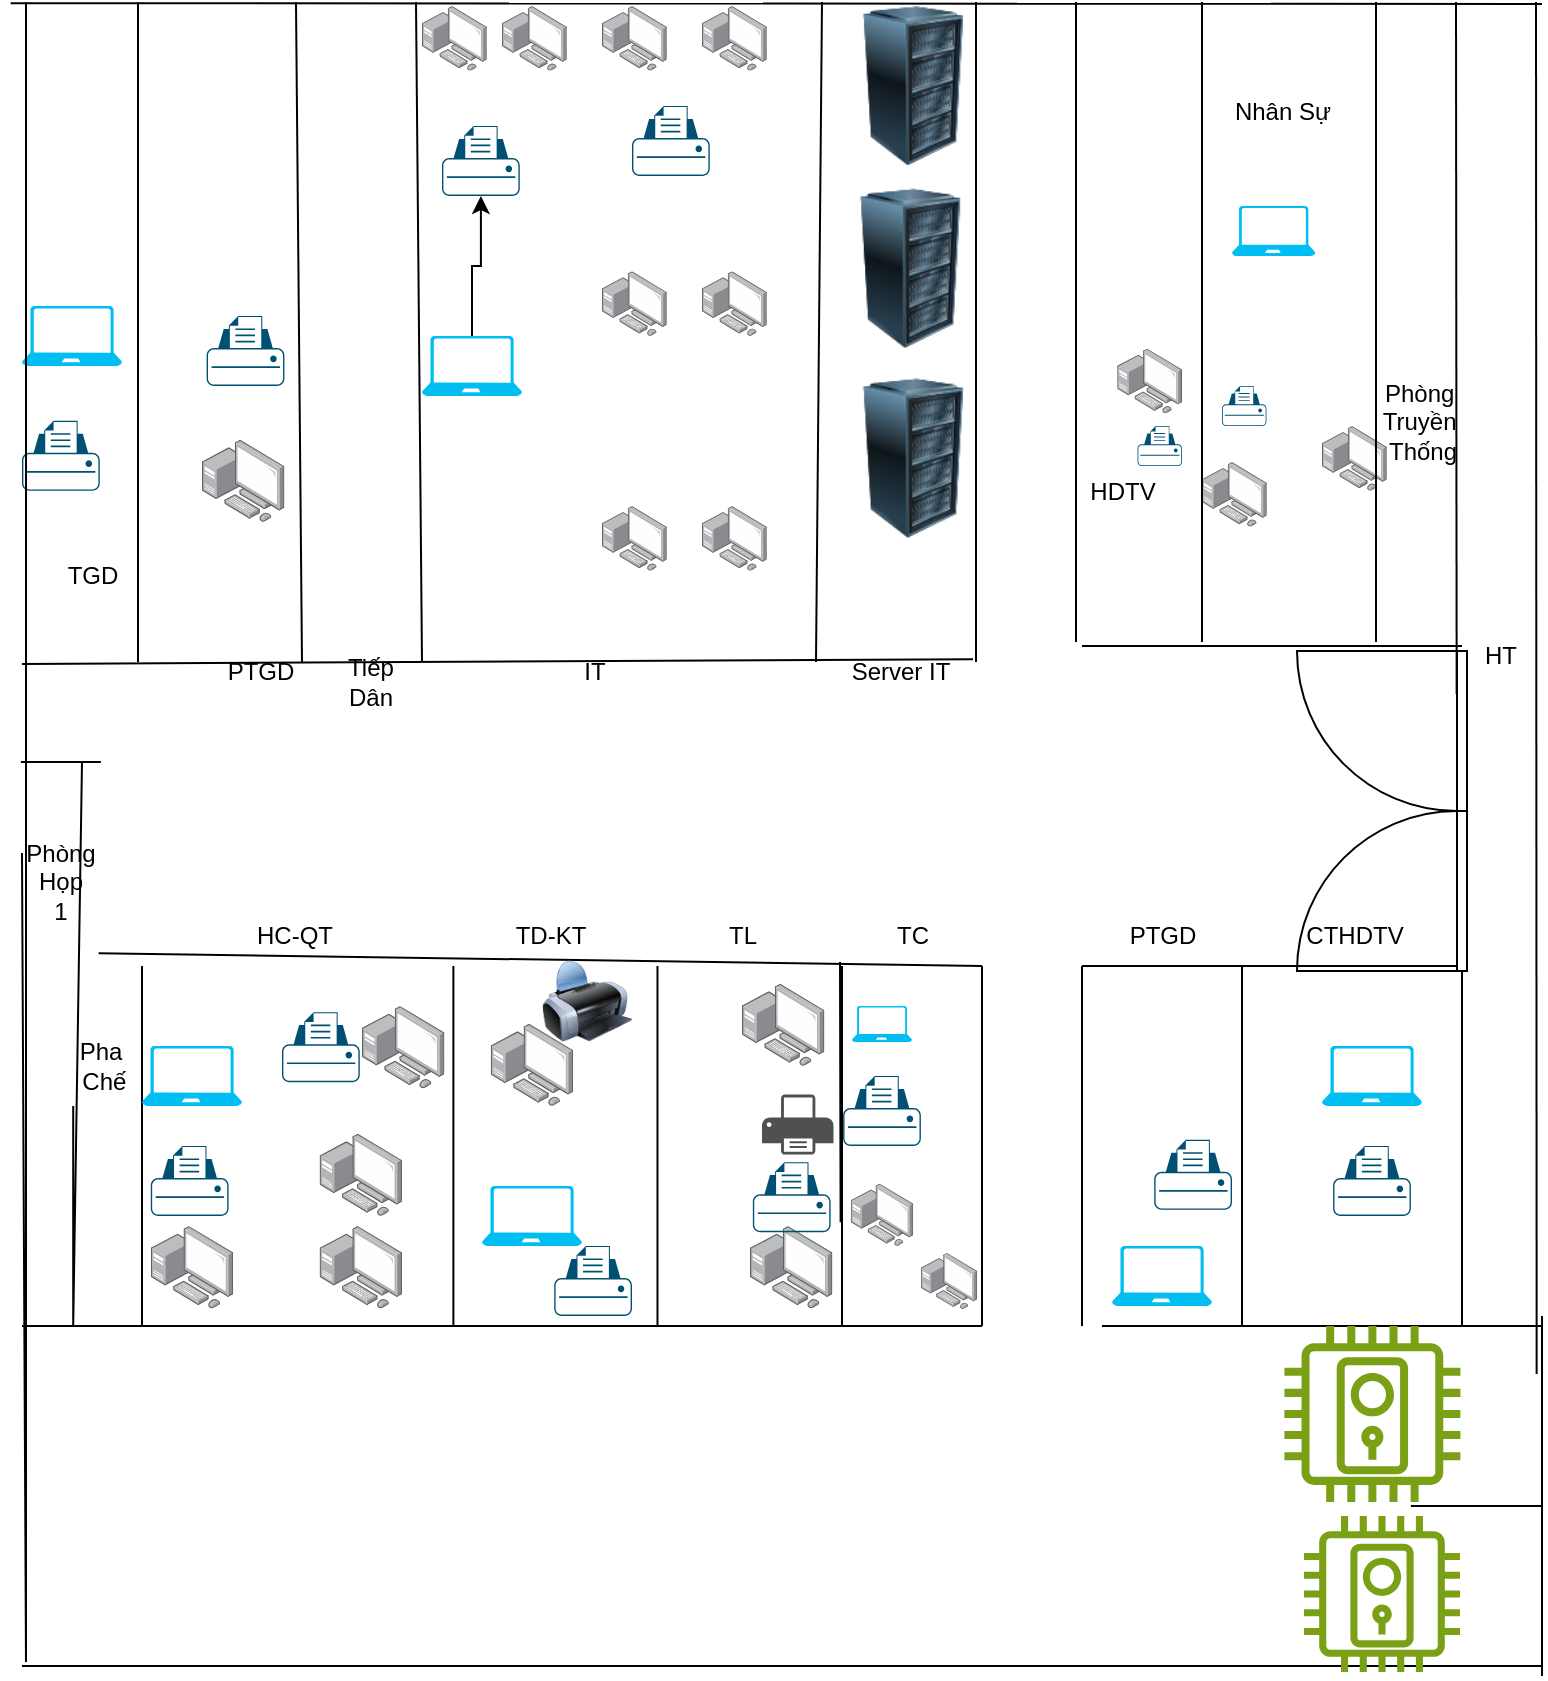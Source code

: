 <mxfile version="22.1.11" type="github">
  <diagram name="Page-1" id="xgVY4OVRC5Y2KXeyJmMS">
    <mxGraphModel dx="934" dy="1945" grid="1" gridSize="10" guides="1" tooltips="1" connect="1" arrows="1" fold="1" page="1" pageScale="1" pageWidth="850" pageHeight="1100" math="0" shadow="0">
      <root>
        <mxCell id="0" />
        <mxCell id="1" parent="0" />
        <mxCell id="HHhUiTr5qR7hJuiNgqs5-1" value="" style="endArrow=none;html=1;rounded=0;entryX=1.017;entryY=0.289;entryDx=0;entryDy=0;entryPerimeter=0;" parent="1" edge="1" target="HHhUiTr5qR7hJuiNgqs5-44">
          <mxGeometry width="50" height="50" relative="1" as="geometry">
            <mxPoint x="20" y="-759" as="sourcePoint" />
            <mxPoint x="480" y="-759.43" as="targetPoint" />
          </mxGeometry>
        </mxCell>
        <mxCell id="HHhUiTr5qR7hJuiNgqs5-2" value="" style="endArrow=none;html=1;rounded=0;" parent="1" edge="1">
          <mxGeometry width="50" height="50" relative="1" as="geometry">
            <mxPoint x="550" y="-768" as="sourcePoint" />
            <mxPoint x="740" y="-768" as="targetPoint" />
          </mxGeometry>
        </mxCell>
        <mxCell id="HHhUiTr5qR7hJuiNgqs5-5" value="" style="endArrow=none;html=1;rounded=0;exitX=0.814;exitY=1.093;exitDx=0;exitDy=0;exitPerimeter=0;" parent="1" edge="1" source="HHhUiTr5qR7hJuiNgqs5-104">
          <mxGeometry width="50" height="50" relative="1" as="geometry">
            <mxPoint x="20" y="-608" as="sourcePoint" />
            <mxPoint x="500" y="-608" as="targetPoint" />
          </mxGeometry>
        </mxCell>
        <mxCell id="HHhUiTr5qR7hJuiNgqs5-6" value="" style="endArrow=none;html=1;rounded=0;" parent="1" edge="1">
          <mxGeometry width="50" height="50" relative="1" as="geometry">
            <mxPoint x="550" y="-608" as="sourcePoint" />
            <mxPoint x="740" y="-608" as="targetPoint" />
          </mxGeometry>
        </mxCell>
        <mxCell id="HHhUiTr5qR7hJuiNgqs5-11" value="" style="endArrow=none;html=1;rounded=0;" parent="1" edge="1">
          <mxGeometry width="50" height="50" relative="1" as="geometry">
            <mxPoint x="78" y="-760" as="sourcePoint" />
            <mxPoint x="78" y="-1090" as="targetPoint" />
          </mxGeometry>
        </mxCell>
        <mxCell id="HHhUiTr5qR7hJuiNgqs5-13" value="" style="endArrow=none;html=1;rounded=0;" parent="1" edge="1">
          <mxGeometry width="50" height="50" relative="1" as="geometry">
            <mxPoint x="80" y="-538" as="sourcePoint" />
            <mxPoint x="80" y="-608" as="targetPoint" />
            <Array as="points">
              <mxPoint x="80" y="-428" />
            </Array>
          </mxGeometry>
        </mxCell>
        <mxCell id="HHhUiTr5qR7hJuiNgqs5-15" value="" style="endArrow=none;html=1;rounded=0;" parent="1" edge="1">
          <mxGeometry width="50" height="50" relative="1" as="geometry">
            <mxPoint x="235.7" y="-538" as="sourcePoint" />
            <mxPoint x="235.7" y="-608" as="targetPoint" />
            <Array as="points">
              <mxPoint x="235.7" y="-428" />
            </Array>
          </mxGeometry>
        </mxCell>
        <mxCell id="HHhUiTr5qR7hJuiNgqs5-16" value="" style="endArrow=none;html=1;rounded=0;" parent="1" edge="1">
          <mxGeometry width="50" height="50" relative="1" as="geometry">
            <mxPoint x="429.31" y="-589.9" as="sourcePoint" />
            <mxPoint x="429" y="-610" as="targetPoint" />
            <Array as="points">
              <mxPoint x="429.31" y="-479.9" />
            </Array>
          </mxGeometry>
        </mxCell>
        <mxCell id="HHhUiTr5qR7hJuiNgqs5-17" value="" style="endArrow=none;html=1;rounded=0;" parent="1" edge="1">
          <mxGeometry width="50" height="50" relative="1" as="geometry">
            <mxPoint x="500" y="-538" as="sourcePoint" />
            <mxPoint x="500" y="-608" as="targetPoint" />
            <Array as="points">
              <mxPoint x="500" y="-428" />
            </Array>
          </mxGeometry>
        </mxCell>
        <mxCell id="HHhUiTr5qR7hJuiNgqs5-18" value="" style="endArrow=none;html=1;rounded=0;" parent="1" edge="1">
          <mxGeometry width="50" height="50" relative="1" as="geometry">
            <mxPoint x="430" y="-538" as="sourcePoint" />
            <mxPoint x="430" y="-608" as="targetPoint" />
            <Array as="points">
              <mxPoint x="430" y="-428" />
            </Array>
          </mxGeometry>
        </mxCell>
        <mxCell id="HHhUiTr5qR7hJuiNgqs5-19" value="" style="endArrow=none;html=1;rounded=0;" parent="1" edge="1">
          <mxGeometry width="50" height="50" relative="1" as="geometry">
            <mxPoint x="550" y="-538" as="sourcePoint" />
            <mxPoint x="550" y="-608" as="targetPoint" />
            <Array as="points">
              <mxPoint x="550" y="-428" />
            </Array>
          </mxGeometry>
        </mxCell>
        <mxCell id="HHhUiTr5qR7hJuiNgqs5-20" value="" style="endArrow=none;html=1;rounded=0;" parent="1" edge="1">
          <mxGeometry width="50" height="50" relative="1" as="geometry">
            <mxPoint x="630" y="-538" as="sourcePoint" />
            <mxPoint x="630" y="-608" as="targetPoint" />
            <Array as="points">
              <mxPoint x="630" y="-428" />
            </Array>
          </mxGeometry>
        </mxCell>
        <mxCell id="HHhUiTr5qR7hJuiNgqs5-23" value="" style="endArrow=none;html=1;rounded=0;" parent="1" edge="1">
          <mxGeometry width="50" height="50" relative="1" as="geometry">
            <mxPoint x="20" y="-428" as="sourcePoint" />
            <mxPoint x="500" y="-428" as="targetPoint" />
          </mxGeometry>
        </mxCell>
        <mxCell id="HHhUiTr5qR7hJuiNgqs5-24" value="" style="endArrow=none;html=1;rounded=0;" parent="1" edge="1">
          <mxGeometry width="50" height="50" relative="1" as="geometry">
            <mxPoint x="560" y="-428" as="sourcePoint" />
            <mxPoint x="780" y="-428" as="targetPoint" />
          </mxGeometry>
        </mxCell>
        <mxCell id="HHhUiTr5qR7hJuiNgqs5-30" value="" style="endArrow=none;html=1;rounded=0;" parent="1" edge="1">
          <mxGeometry width="50" height="50" relative="1" as="geometry">
            <mxPoint x="740" y="-538" as="sourcePoint" />
            <mxPoint x="740" y="-608" as="targetPoint" />
            <Array as="points">
              <mxPoint x="740" y="-428" />
            </Array>
          </mxGeometry>
        </mxCell>
        <mxCell id="HHhUiTr5qR7hJuiNgqs5-31" value="" style="verticalLabelPosition=bottom;html=1;verticalAlign=top;align=center;shape=mxgraph.floorplan.doorUneven;dx=0.5;rotation=90;" parent="1" vertex="1">
          <mxGeometry x="620" y="-728" width="160" height="85" as="geometry" />
        </mxCell>
        <mxCell id="HHhUiTr5qR7hJuiNgqs5-32" value="HT" style="text;html=1;align=center;verticalAlign=middle;resizable=0;points=[];autosize=1;strokeColor=none;fillColor=none;" parent="1" vertex="1">
          <mxGeometry x="739" y="-778" width="40" height="30" as="geometry" />
        </mxCell>
        <mxCell id="HHhUiTr5qR7hJuiNgqs5-33" value="&lt;div&gt;Phòng&amp;nbsp;&lt;/div&gt;&lt;div&gt;Truyền&amp;nbsp;&lt;/div&gt;&lt;div&gt;Thống&lt;br&gt;&lt;/div&gt;&lt;div&gt;&lt;br&gt;&lt;/div&gt;" style="text;html=1;align=center;verticalAlign=middle;resizable=0;points=[];autosize=1;strokeColor=none;fillColor=none;" parent="1" vertex="1">
          <mxGeometry x="690" y="-908" width="60" height="70" as="geometry" />
        </mxCell>
        <mxCell id="HHhUiTr5qR7hJuiNgqs5-39" value="" style="verticalLabelPosition=bottom;html=1;verticalAlign=top;align=center;strokeColor=none;fillColor=#00BEF2;shape=mxgraph.azure.laptop;pointerEvents=1;" parent="1" vertex="1">
          <mxGeometry x="625" y="-988" width="41.67" height="25" as="geometry" />
        </mxCell>
        <mxCell id="HHhUiTr5qR7hJuiNgqs5-40" value="" style="points=[[0.22,0.185,0],[0.5,0,0],[0.78,0.185,0],[0.975,0.49,0],[1,0.73,0],[0.975,0.97,0],[0.5,1,0],[0.025,0.97,0],[0,0.73,0],[0.025,0.49,0]];verticalLabelPosition=bottom;sketch=0;html=1;verticalAlign=top;aspect=fixed;align=center;pointerEvents=1;shape=mxgraph.cisco19.printer;fillColor=#005073;strokeColor=none;" parent="1" vertex="1">
          <mxGeometry x="620" y="-898" width="22.22" height="20" as="geometry" />
        </mxCell>
        <mxCell id="HHhUiTr5qR7hJuiNgqs5-41" value="" style="image;points=[];aspect=fixed;html=1;align=center;shadow=0;dashed=0;image=img/lib/allied_telesis/computer_and_terminals/Personal_Computer_with_Server.svg;" parent="1" vertex="1">
          <mxGeometry x="567.6" y="-916.7" width="32.4" height="32.4" as="geometry" />
        </mxCell>
        <mxCell id="HHhUiTr5qR7hJuiNgqs5-42" value="HDTV" style="text;html=1;align=center;verticalAlign=middle;resizable=0;points=[];autosize=1;strokeColor=none;fillColor=none;" parent="1" vertex="1">
          <mxGeometry x="540" y="-860" width="60" height="30" as="geometry" />
        </mxCell>
        <mxCell id="HHhUiTr5qR7hJuiNgqs5-43" value="Nhân Sự" style="text;html=1;align=center;verticalAlign=middle;resizable=0;points=[];autosize=1;strokeColor=none;fillColor=none;" parent="1" vertex="1">
          <mxGeometry x="615" y="-1050" width="70" height="30" as="geometry" />
        </mxCell>
        <mxCell id="HHhUiTr5qR7hJuiNgqs5-44" value="Server IT" style="text;html=1;align=center;verticalAlign=middle;resizable=0;points=[];autosize=1;strokeColor=none;fillColor=none;" parent="1" vertex="1">
          <mxGeometry x="424.31" y="-770" width="70" height="30" as="geometry" />
        </mxCell>
        <mxCell id="HHhUiTr5qR7hJuiNgqs5-45" value="IT" style="text;html=1;align=center;verticalAlign=middle;resizable=0;points=[];autosize=1;strokeColor=none;fillColor=none;" parent="1" vertex="1">
          <mxGeometry x="290.56" y="-770" width="30" height="30" as="geometry" />
        </mxCell>
        <mxCell id="HHhUiTr5qR7hJuiNgqs5-46" value="" style="image;points=[];aspect=fixed;html=1;align=center;shadow=0;dashed=0;image=img/lib/allied_telesis/computer_and_terminals/Personal_Computer_with_Server.svg;" parent="1" vertex="1">
          <mxGeometry x="310" y="-838" width="32.4" height="32.4" as="geometry" />
        </mxCell>
        <mxCell id="HHhUiTr5qR7hJuiNgqs5-47" value="" style="image;points=[];aspect=fixed;html=1;align=center;shadow=0;dashed=0;image=img/lib/allied_telesis/computer_and_terminals/Personal_Computer_with_Server.svg;" parent="1" vertex="1">
          <mxGeometry x="360" y="-838" width="32.4" height="32.4" as="geometry" />
        </mxCell>
        <mxCell id="HHhUiTr5qR7hJuiNgqs5-48" value="" style="image;points=[];aspect=fixed;html=1;align=center;shadow=0;dashed=0;image=img/lib/allied_telesis/computer_and_terminals/Personal_Computer_with_Server.svg;" parent="1" vertex="1">
          <mxGeometry x="360" y="-955.4" width="32.4" height="32.4" as="geometry" />
        </mxCell>
        <mxCell id="HHhUiTr5qR7hJuiNgqs5-49" value="" style="image;points=[];aspect=fixed;html=1;align=center;shadow=0;dashed=0;image=img/lib/allied_telesis/computer_and_terminals/Personal_Computer_with_Server.svg;" parent="1" vertex="1">
          <mxGeometry x="360" y="-1088" width="32.4" height="32.4" as="geometry" />
        </mxCell>
        <mxCell id="HHhUiTr5qR7hJuiNgqs5-50" value="" style="image;points=[];aspect=fixed;html=1;align=center;shadow=0;dashed=0;image=img/lib/allied_telesis/computer_and_terminals/Personal_Computer_with_Server.svg;" parent="1" vertex="1">
          <mxGeometry x="310" y="-955.4" width="32.4" height="32.4" as="geometry" />
        </mxCell>
        <mxCell id="HHhUiTr5qR7hJuiNgqs5-51" value="" style="image;points=[];aspect=fixed;html=1;align=center;shadow=0;dashed=0;image=img/lib/allied_telesis/computer_and_terminals/Personal_Computer_with_Server.svg;" parent="1" vertex="1">
          <mxGeometry x="310" y="-1088" width="32.4" height="32.4" as="geometry" />
        </mxCell>
        <mxCell id="HHhUiTr5qR7hJuiNgqs5-52" value="" style="image;points=[];aspect=fixed;html=1;align=center;shadow=0;dashed=0;image=img/lib/allied_telesis/computer_and_terminals/Personal_Computer_with_Server.svg;" parent="1" vertex="1">
          <mxGeometry x="260" y="-1088" width="32.4" height="32.4" as="geometry" />
        </mxCell>
        <mxCell id="HHhUiTr5qR7hJuiNgqs5-53" value="" style="image;points=[];aspect=fixed;html=1;align=center;shadow=0;dashed=0;image=img/lib/allied_telesis/computer_and_terminals/Personal_Computer_with_Server.svg;" parent="1" vertex="1">
          <mxGeometry x="220" y="-1088" width="32.4" height="32.4" as="geometry" />
        </mxCell>
        <mxCell id="HHhUiTr5qR7hJuiNgqs5-60" value="" style="edgeStyle=orthogonalEdgeStyle;rounded=0;orthogonalLoop=1;jettySize=auto;html=1;" parent="1" source="HHhUiTr5qR7hJuiNgqs5-54" target="HHhUiTr5qR7hJuiNgqs5-55" edge="1">
          <mxGeometry relative="1" as="geometry" />
        </mxCell>
        <mxCell id="HHhUiTr5qR7hJuiNgqs5-54" value="" style="verticalLabelPosition=bottom;html=1;verticalAlign=top;align=center;strokeColor=none;fillColor=#00BEF2;shape=mxgraph.azure.laptop;pointerEvents=1;" parent="1" vertex="1">
          <mxGeometry x="220" y="-923" width="50" height="30" as="geometry" />
        </mxCell>
        <mxCell id="HHhUiTr5qR7hJuiNgqs5-55" value="" style="points=[[0.22,0.185,0],[0.5,0,0],[0.78,0.185,0],[0.975,0.49,0],[1,0.73,0],[0.975,0.97,0],[0.5,1,0],[0.025,0.97,0],[0,0.73,0],[0.025,0.49,0]];verticalLabelPosition=bottom;sketch=0;html=1;verticalAlign=top;aspect=fixed;align=center;pointerEvents=1;shape=mxgraph.cisco19.printer;fillColor=#005073;strokeColor=none;" parent="1" vertex="1">
          <mxGeometry x="230" y="-1028" width="38.89" height="35" as="geometry" />
        </mxCell>
        <mxCell id="HHhUiTr5qR7hJuiNgqs5-56" value="" style="points=[[0.22,0.185,0],[0.5,0,0],[0.78,0.185,0],[0.975,0.49,0],[1,0.73,0],[0.975,0.97,0],[0.5,1,0],[0.025,0.97,0],[0,0.73,0],[0.025,0.49,0]];verticalLabelPosition=bottom;sketch=0;html=1;verticalAlign=top;aspect=fixed;align=center;pointerEvents=1;shape=mxgraph.cisco19.printer;fillColor=#005073;strokeColor=none;" parent="1" vertex="1">
          <mxGeometry x="325" y="-1038" width="38.89" height="35" as="geometry" />
        </mxCell>
        <mxCell id="HHhUiTr5qR7hJuiNgqs5-57" value="" style="image;points=[];aspect=fixed;html=1;align=center;shadow=0;dashed=0;image=img/lib/allied_telesis/computer_and_terminals/Personal_Computer_with_Server.svg;" parent="1" vertex="1">
          <mxGeometry x="670" y="-878" width="32.4" height="32.4" as="geometry" />
        </mxCell>
        <mxCell id="HHhUiTr5qR7hJuiNgqs5-58" value="" style="image;points=[];aspect=fixed;html=1;align=center;shadow=0;dashed=0;image=img/lib/allied_telesis/computer_and_terminals/Personal_Computer_with_Server.svg;" parent="1" vertex="1">
          <mxGeometry x="610" y="-860" width="32.4" height="32.4" as="geometry" />
        </mxCell>
        <mxCell id="HHhUiTr5qR7hJuiNgqs5-59" value="&lt;div&gt;Tiếp&lt;/div&gt;&lt;div&gt;Dân&lt;br&gt;&lt;/div&gt;" style="text;html=1;align=center;verticalAlign=middle;resizable=0;points=[];autosize=1;strokeColor=none;fillColor=none;" parent="1" vertex="1">
          <mxGeometry x="168.8" y="-770" width="50" height="40" as="geometry" />
        </mxCell>
        <mxCell id="HHhUiTr5qR7hJuiNgqs5-62" value="" style="image;points=[];aspect=fixed;html=1;align=center;shadow=0;dashed=0;image=img/lib/allied_telesis/computer_and_terminals/Personal_Computer_with_Server.svg;" parent="1" vertex="1">
          <mxGeometry x="110" y="-871.2" width="41.2" height="41.2" as="geometry" />
        </mxCell>
        <mxCell id="HHhUiTr5qR7hJuiNgqs5-63" value="" style="points=[[0.22,0.185,0],[0.5,0,0],[0.78,0.185,0],[0.975,0.49,0],[1,0.73,0],[0.975,0.97,0],[0.5,1,0],[0.025,0.97,0],[0,0.73,0],[0.025,0.49,0]];verticalLabelPosition=bottom;sketch=0;html=1;verticalAlign=top;aspect=fixed;align=center;pointerEvents=1;shape=mxgraph.cisco19.printer;fillColor=#005073;strokeColor=none;" parent="1" vertex="1">
          <mxGeometry x="112.31" y="-933" width="38.89" height="35" as="geometry" />
        </mxCell>
        <mxCell id="HHhUiTr5qR7hJuiNgqs5-64" value="PTGD" style="text;html=1;align=center;verticalAlign=middle;resizable=0;points=[];autosize=1;strokeColor=none;fillColor=none;" parent="1" vertex="1">
          <mxGeometry x="108.8" y="-770" width="60" height="30" as="geometry" />
        </mxCell>
        <mxCell id="HHhUiTr5qR7hJuiNgqs5-65" value="TGD" style="text;html=1;align=center;verticalAlign=middle;resizable=0;points=[];autosize=1;strokeColor=none;fillColor=none;" parent="1" vertex="1">
          <mxGeometry x="30" y="-818" width="50" height="30" as="geometry" />
        </mxCell>
        <mxCell id="HHhUiTr5qR7hJuiNgqs5-66" value="" style="verticalLabelPosition=bottom;html=1;verticalAlign=top;align=center;strokeColor=none;fillColor=#00BEF2;shape=mxgraph.azure.laptop;pointerEvents=1;" parent="1" vertex="1">
          <mxGeometry x="20" y="-938" width="50" height="30" as="geometry" />
        </mxCell>
        <mxCell id="HHhUiTr5qR7hJuiNgqs5-67" value="" style="points=[[0.22,0.185,0],[0.5,0,0],[0.78,0.185,0],[0.975,0.49,0],[1,0.73,0],[0.975,0.97,0],[0.5,1,0],[0.025,0.97,0],[0,0.73,0],[0.025,0.49,0]];verticalLabelPosition=bottom;sketch=0;html=1;verticalAlign=top;aspect=fixed;align=center;pointerEvents=1;shape=mxgraph.cisco19.printer;fillColor=#005073;strokeColor=none;" parent="1" vertex="1">
          <mxGeometry x="20" y="-880.6" width="38.89" height="35" as="geometry" />
        </mxCell>
        <mxCell id="HHhUiTr5qR7hJuiNgqs5-68" value="&lt;div&gt;Pha&lt;/div&gt;&lt;div&gt;&amp;nbsp;Chế&lt;br&gt;&lt;/div&gt;" style="text;html=1;align=center;verticalAlign=middle;resizable=0;points=[];autosize=1;strokeColor=none;fillColor=none;" parent="1" vertex="1">
          <mxGeometry x="34.4" y="-578" width="50" height="40" as="geometry" />
        </mxCell>
        <mxCell id="HHhUiTr5qR7hJuiNgqs5-69" value="" style="verticalLabelPosition=bottom;html=1;verticalAlign=top;align=center;strokeColor=none;fillColor=#00BEF2;shape=mxgraph.azure.laptop;pointerEvents=1;" parent="1" vertex="1">
          <mxGeometry x="80" y="-568" width="50" height="30" as="geometry" />
        </mxCell>
        <mxCell id="HHhUiTr5qR7hJuiNgqs5-71" value="" style="image;points=[];aspect=fixed;html=1;align=center;shadow=0;dashed=0;image=img/lib/allied_telesis/computer_and_terminals/Personal_Computer_with_Server.svg;" parent="1" vertex="1">
          <mxGeometry x="84.4" y="-478" width="41.2" height="41.2" as="geometry" />
        </mxCell>
        <mxCell id="HHhUiTr5qR7hJuiNgqs5-72" value="" style="points=[[0.22,0.185,0],[0.5,0,0],[0.78,0.185,0],[0.975,0.49,0],[1,0.73,0],[0.975,0.97,0],[0.5,1,0],[0.025,0.97,0],[0,0.73,0],[0.025,0.49,0]];verticalLabelPosition=bottom;sketch=0;html=1;verticalAlign=top;aspect=fixed;align=center;pointerEvents=1;shape=mxgraph.cisco19.printer;fillColor=#005073;strokeColor=none;" parent="1" vertex="1">
          <mxGeometry x="84.4" y="-518" width="38.89" height="35" as="geometry" />
        </mxCell>
        <mxCell id="HHhUiTr5qR7hJuiNgqs5-74" value="" style="image;points=[];aspect=fixed;html=1;align=center;shadow=0;dashed=0;image=img/lib/allied_telesis/computer_and_terminals/Personal_Computer_with_Server.svg;" parent="1" vertex="1">
          <mxGeometry x="168.8" y="-478" width="41.2" height="41.2" as="geometry" />
        </mxCell>
        <mxCell id="HHhUiTr5qR7hJuiNgqs5-75" value="" style="image;points=[];aspect=fixed;html=1;align=center;shadow=0;dashed=0;image=img/lib/allied_telesis/computer_and_terminals/Personal_Computer_with_Server.svg;" parent="1" vertex="1">
          <mxGeometry x="190" y="-588" width="41.2" height="41.2" as="geometry" />
        </mxCell>
        <mxCell id="HHhUiTr5qR7hJuiNgqs5-76" value="" style="image;points=[];aspect=fixed;html=1;align=center;shadow=0;dashed=0;image=img/lib/allied_telesis/computer_and_terminals/Personal_Computer_with_Server.svg;" parent="1" vertex="1">
          <mxGeometry x="168.8" y="-524.2" width="41.2" height="41.2" as="geometry" />
        </mxCell>
        <mxCell id="HHhUiTr5qR7hJuiNgqs5-79" value="" style="points=[[0.22,0.185,0],[0.5,0,0],[0.78,0.185,0],[0.975,0.49,0],[1,0.73,0],[0.975,0.97,0],[0.5,1,0],[0.025,0.97,0],[0,0.73,0],[0.025,0.49,0]];verticalLabelPosition=bottom;sketch=0;html=1;verticalAlign=top;aspect=fixed;align=center;pointerEvents=1;shape=mxgraph.cisco19.printer;fillColor=#005073;strokeColor=none;" parent="1" vertex="1">
          <mxGeometry x="150" y="-584.9" width="38.89" height="35" as="geometry" />
        </mxCell>
        <mxCell id="HHhUiTr5qR7hJuiNgqs5-80" value="HC-QT" style="text;html=1;align=center;verticalAlign=middle;resizable=0;points=[];autosize=1;strokeColor=none;fillColor=none;" parent="1" vertex="1">
          <mxGeometry x="125.6" y="-638" width="60" height="30" as="geometry" />
        </mxCell>
        <mxCell id="HHhUiTr5qR7hJuiNgqs5-81" value="TD-KT" style="text;html=1;align=center;verticalAlign=middle;resizable=0;points=[];autosize=1;strokeColor=none;fillColor=none;" parent="1" vertex="1">
          <mxGeometry x="254.4" y="-638" width="60" height="30" as="geometry" />
        </mxCell>
        <mxCell id="HHhUiTr5qR7hJuiNgqs5-82" value="" style="verticalLabelPosition=bottom;html=1;verticalAlign=top;align=center;strokeColor=none;fillColor=#00BEF2;shape=mxgraph.azure.laptop;pointerEvents=1;" parent="1" vertex="1">
          <mxGeometry x="250" y="-498" width="50" height="30" as="geometry" />
        </mxCell>
        <mxCell id="HHhUiTr5qR7hJuiNgqs5-84" value="" style="points=[[0.22,0.185,0],[0.5,0,0],[0.78,0.185,0],[0.975,0.49,0],[1,0.73,0],[0.975,0.97,0],[0.5,1,0],[0.025,0.97,0],[0,0.73,0],[0.025,0.49,0]];verticalLabelPosition=bottom;sketch=0;html=1;verticalAlign=top;aspect=fixed;align=center;pointerEvents=1;shape=mxgraph.cisco19.printer;fillColor=#005073;strokeColor=none;" parent="1" vertex="1">
          <mxGeometry x="286.11" y="-468" width="38.89" height="35" as="geometry" />
        </mxCell>
        <mxCell id="HHhUiTr5qR7hJuiNgqs5-85" value="" style="image;points=[];aspect=fixed;html=1;align=center;shadow=0;dashed=0;image=img/lib/allied_telesis/computer_and_terminals/Personal_Computer_with_Server.svg;" parent="1" vertex="1">
          <mxGeometry x="254.4" y="-579.2" width="41.2" height="41.2" as="geometry" />
        </mxCell>
        <mxCell id="HHhUiTr5qR7hJuiNgqs5-86" value="" style="image;html=1;image=img/lib/clip_art/computers/Printer_128x128.png" parent="1" vertex="1">
          <mxGeometry x="280" y="-613" width="45" height="45" as="geometry" />
        </mxCell>
        <mxCell id="HHhUiTr5qR7hJuiNgqs5-87" value="TL" style="text;html=1;align=center;verticalAlign=middle;resizable=0;points=[];autosize=1;strokeColor=none;fillColor=none;" parent="1" vertex="1">
          <mxGeometry x="360" y="-638" width="40" height="30" as="geometry" />
        </mxCell>
        <mxCell id="HHhUiTr5qR7hJuiNgqs5-88" value="" style="image;points=[];aspect=fixed;html=1;align=center;shadow=0;dashed=0;image=img/lib/allied_telesis/computer_and_terminals/Personal_Computer_with_Server.svg;" parent="1" vertex="1">
          <mxGeometry x="380" y="-599.2" width="41.2" height="41.2" as="geometry" />
        </mxCell>
        <mxCell id="HHhUiTr5qR7hJuiNgqs5-89" value="" style="image;points=[];aspect=fixed;html=1;align=center;shadow=0;dashed=0;image=img/lib/allied_telesis/computer_and_terminals/Personal_Computer_with_Server.svg;" parent="1" vertex="1">
          <mxGeometry x="384" y="-478" width="41.2" height="41.2" as="geometry" />
        </mxCell>
        <mxCell id="HHhUiTr5qR7hJuiNgqs5-90" value="" style="sketch=0;pointerEvents=1;shadow=0;dashed=0;html=1;strokeColor=none;fillColor=#505050;labelPosition=center;verticalLabelPosition=bottom;verticalAlign=top;outlineConnect=0;align=center;shape=mxgraph.office.devices.printer;" parent="1" vertex="1">
          <mxGeometry x="390" y="-543.7" width="35.74" height="30" as="geometry" />
        </mxCell>
        <mxCell id="HHhUiTr5qR7hJuiNgqs5-91" value="" style="points=[[0.22,0.185,0],[0.5,0,0],[0.78,0.185,0],[0.975,0.49,0],[1,0.73,0],[0.975,0.97,0],[0.5,1,0],[0.025,0.97,0],[0,0.73,0],[0.025,0.49,0]];verticalLabelPosition=bottom;sketch=0;html=1;verticalAlign=top;aspect=fixed;align=center;pointerEvents=1;shape=mxgraph.cisco19.printer;fillColor=#005073;strokeColor=none;" parent="1" vertex="1">
          <mxGeometry x="385.42" y="-509.9" width="38.89" height="35" as="geometry" />
        </mxCell>
        <mxCell id="HHhUiTr5qR7hJuiNgqs5-92" value="TC" style="text;html=1;align=center;verticalAlign=middle;resizable=0;points=[];autosize=1;strokeColor=none;fillColor=none;" parent="1" vertex="1">
          <mxGeometry x="445" y="-638" width="40" height="30" as="geometry" />
        </mxCell>
        <mxCell id="HHhUiTr5qR7hJuiNgqs5-93" value="" style="verticalLabelPosition=bottom;html=1;verticalAlign=top;align=center;strokeColor=none;fillColor=#00BEF2;shape=mxgraph.azure.laptop;pointerEvents=1;" parent="1" vertex="1">
          <mxGeometry x="435" y="-588" width="30" height="18" as="geometry" />
        </mxCell>
        <mxCell id="HHhUiTr5qR7hJuiNgqs5-95" value="" style="endArrow=none;html=1;rounded=0;" parent="1" edge="1">
          <mxGeometry width="50" height="50" relative="1" as="geometry">
            <mxPoint x="337.74" y="-538" as="sourcePoint" />
            <mxPoint x="337.74" y="-608" as="targetPoint" />
            <Array as="points">
              <mxPoint x="337.74" y="-428" />
            </Array>
          </mxGeometry>
        </mxCell>
        <mxCell id="HHhUiTr5qR7hJuiNgqs5-96" value="" style="points=[[0.22,0.185,0],[0.5,0,0],[0.78,0.185,0],[0.975,0.49,0],[1,0.73,0],[0.975,0.97,0],[0.5,1,0],[0.025,0.97,0],[0,0.73,0],[0.025,0.49,0]];verticalLabelPosition=bottom;sketch=0;html=1;verticalAlign=top;aspect=fixed;align=center;pointerEvents=1;shape=mxgraph.cisco19.printer;fillColor=#005073;strokeColor=none;" parent="1" vertex="1">
          <mxGeometry x="430.55" y="-553" width="38.89" height="35" as="geometry" />
        </mxCell>
        <mxCell id="HHhUiTr5qR7hJuiNgqs5-97" value="" style="image;points=[];aspect=fixed;html=1;align=center;shadow=0;dashed=0;image=img/lib/allied_telesis/computer_and_terminals/Personal_Computer_with_Server.svg;" parent="1" vertex="1">
          <mxGeometry x="434.4" y="-499.2" width="31.2" height="31.2" as="geometry" />
        </mxCell>
        <mxCell id="HHhUiTr5qR7hJuiNgqs5-98" value="" style="image;points=[];aspect=fixed;html=1;align=center;shadow=0;dashed=0;image=img/lib/allied_telesis/computer_and_terminals/Personal_Computer_with_Server.svg;" parent="1" vertex="1">
          <mxGeometry x="469.44" y="-464.55" width="28.1" height="28.1" as="geometry" />
        </mxCell>
        <mxCell id="HHhUiTr5qR7hJuiNgqs5-99" value="PTGD " style="text;html=1;align=center;verticalAlign=middle;resizable=0;points=[];autosize=1;strokeColor=none;fillColor=none;" parent="1" vertex="1">
          <mxGeometry x="560" y="-638" width="60" height="30" as="geometry" />
        </mxCell>
        <mxCell id="HHhUiTr5qR7hJuiNgqs5-100" value="" style="verticalLabelPosition=bottom;html=1;verticalAlign=top;align=center;strokeColor=none;fillColor=#00BEF2;shape=mxgraph.azure.laptop;pointerEvents=1;" parent="1" vertex="1">
          <mxGeometry x="670" y="-568" width="50" height="30" as="geometry" />
        </mxCell>
        <mxCell id="HHhUiTr5qR7hJuiNgqs5-102" value="" style="points=[[0.22,0.185,0],[0.5,0,0],[0.78,0.185,0],[0.975,0.49,0],[1,0.73,0],[0.975,0.97,0],[0.5,1,0],[0.025,0.97,0],[0,0.73,0],[0.025,0.49,0]];verticalLabelPosition=bottom;sketch=0;html=1;verticalAlign=top;aspect=fixed;align=center;pointerEvents=1;shape=mxgraph.cisco19.printer;fillColor=#005073;strokeColor=none;" parent="1" vertex="1">
          <mxGeometry x="586.11" y="-521.1" width="38.89" height="35" as="geometry" />
        </mxCell>
        <mxCell id="HHhUiTr5qR7hJuiNgqs5-104" value="&lt;div&gt;Phòng&lt;/div&gt;&lt;div&gt;Họp&lt;/div&gt;&lt;div&gt;1&lt;br&gt;&lt;/div&gt;" style="text;html=1;align=center;verticalAlign=middle;resizable=0;points=[];autosize=1;strokeColor=none;fillColor=none;" parent="1" vertex="1">
          <mxGeometry x="9.44" y="-680" width="60" height="60" as="geometry" />
        </mxCell>
        <mxCell id="HHhUiTr5qR7hJuiNgqs5-105" value="CTHDTV" style="text;html=1;align=center;verticalAlign=middle;resizable=0;points=[];autosize=1;strokeColor=none;fillColor=none;" parent="1" vertex="1">
          <mxGeometry x="651.2" y="-638" width="70" height="30" as="geometry" />
        </mxCell>
        <mxCell id="HHhUiTr5qR7hJuiNgqs5-106" value="" style="verticalLabelPosition=bottom;html=1;verticalAlign=top;align=center;strokeColor=none;fillColor=#00BEF2;shape=mxgraph.azure.laptop;pointerEvents=1;" parent="1" vertex="1">
          <mxGeometry x="565" y="-468" width="50" height="30" as="geometry" />
        </mxCell>
        <mxCell id="HHhUiTr5qR7hJuiNgqs5-107" value="" style="points=[[0.22,0.185,0],[0.5,0,0],[0.78,0.185,0],[0.975,0.49,0],[1,0.73,0],[0.975,0.97,0],[0.5,1,0],[0.025,0.97,0],[0,0.73,0],[0.025,0.49,0]];verticalLabelPosition=bottom;sketch=0;html=1;verticalAlign=top;aspect=fixed;align=center;pointerEvents=1;shape=mxgraph.cisco19.printer;fillColor=#005073;strokeColor=none;" parent="1" vertex="1">
          <mxGeometry x="675.55" y="-518" width="38.89" height="35" as="geometry" />
        </mxCell>
        <mxCell id="HHhUiTr5qR7hJuiNgqs5-108" value="" style="points=[[0.22,0.185,0],[0.5,0,0],[0.78,0.185,0],[0.975,0.49,0],[1,0.73,0],[0.975,0.97,0],[0.5,1,0],[0.025,0.97,0],[0,0.73,0],[0.025,0.49,0]];verticalLabelPosition=bottom;sketch=0;html=1;verticalAlign=top;aspect=fixed;align=center;pointerEvents=1;shape=mxgraph.cisco19.printer;fillColor=#005073;strokeColor=none;" parent="1" vertex="1">
          <mxGeometry x="577.78" y="-878" width="22.22" height="20" as="geometry" />
        </mxCell>
        <mxCell id="HHhUiTr5qR7hJuiNgqs5-109" value="" style="image;html=1;image=img/lib/clip_art/computers/Server_Rack_128x128.png" parent="1" vertex="1">
          <mxGeometry x="425.74" y="-1088" width="80" height="80" as="geometry" />
        </mxCell>
        <mxCell id="HHhUiTr5qR7hJuiNgqs5-110" value="" style="image;html=1;image=img/lib/clip_art/computers/Server_Rack_128x128.png" parent="1" vertex="1">
          <mxGeometry x="424.31" y="-996.7" width="80" height="80" as="geometry" />
        </mxCell>
        <mxCell id="HHhUiTr5qR7hJuiNgqs5-111" value="" style="image;html=1;image=img/lib/clip_art/computers/Server_Rack_128x128.png" parent="1" vertex="1">
          <mxGeometry x="425.74" y="-901.8" width="80" height="80" as="geometry" />
        </mxCell>
        <mxCell id="HHhUiTr5qR7hJuiNgqs5-114" value="" style="endArrow=none;html=1;rounded=0;" parent="1" edge="1">
          <mxGeometry width="50" height="50" relative="1" as="geometry">
            <mxPoint x="20" y="-258" as="sourcePoint" />
            <mxPoint x="780" y="-258" as="targetPoint" />
          </mxGeometry>
        </mxCell>
        <mxCell id="HHhUiTr5qR7hJuiNgqs5-115" value="" style="endArrow=none;html=1;rounded=0;" parent="1" edge="1">
          <mxGeometry width="50" height="50" relative="1" as="geometry">
            <mxPoint x="780" y="-363" as="sourcePoint" />
            <mxPoint x="780" y="-433" as="targetPoint" />
            <Array as="points">
              <mxPoint x="780" y="-253" />
            </Array>
          </mxGeometry>
        </mxCell>
        <mxCell id="HHhUiTr5qR7hJuiNgqs5-116" value="" style="endArrow=none;html=1;rounded=0;" parent="1" edge="1">
          <mxGeometry width="50" height="50" relative="1" as="geometry">
            <mxPoint x="20" y="-664.5" as="sourcePoint" />
            <mxPoint x="22" y="-1090" as="targetPoint" />
            <Array as="points">
              <mxPoint x="22" y="-260" />
            </Array>
          </mxGeometry>
        </mxCell>
        <mxCell id="HHhUiTr5qR7hJuiNgqs5-117" value="" style="shape=image;html=1;verticalAlign=top;verticalLabelPosition=bottom;labelBackgroundColor=#ffffff;imageAspect=0;aspect=fixed;image=https://cdn4.iconfinder.com/data/icons/aiga-symbol-signs/1052/aiga_toiletsq_men-128.png" parent="1" vertex="1">
          <mxGeometry x="607.12" y="-413.78" width="59.55" height="59.55" as="geometry" />
        </mxCell>
        <mxCell id="HHhUiTr5qR7hJuiNgqs5-118" value="" style="shape=image;html=1;verticalAlign=top;verticalLabelPosition=bottom;labelBackgroundColor=#ffffff;imageAspect=0;aspect=fixed;image=https://cdn4.iconfinder.com/data/icons/aiga-symbol-signs/491/aiga_toilet_women-128.png" parent="1" vertex="1">
          <mxGeometry x="607.55" y="-333" width="68" height="68" as="geometry" />
        </mxCell>
        <mxCell id="HHhUiTr5qR7hJuiNgqs5-119" value="" style="endArrow=none;html=1;rounded=0;" parent="1" edge="1">
          <mxGeometry width="50" height="50" relative="1" as="geometry">
            <mxPoint x="714.44" y="-338" as="sourcePoint" />
            <mxPoint x="780" y="-338" as="targetPoint" />
          </mxGeometry>
        </mxCell>
        <mxCell id="HHhUiTr5qR7hJuiNgqs5-121" value="" style="sketch=0;outlineConnect=0;fontColor=#232F3E;gradientColor=none;fillColor=#7AA116;strokeColor=none;dashed=0;verticalLabelPosition=bottom;verticalAlign=top;align=center;html=1;fontSize=12;fontStyle=0;aspect=fixed;pointerEvents=1;shape=mxgraph.aws4.door_lock;" parent="1" vertex="1">
          <mxGeometry x="651.2" y="-428" width="88" height="88" as="geometry" />
        </mxCell>
        <mxCell id="HHhUiTr5qR7hJuiNgqs5-123" value="" style="sketch=0;outlineConnect=0;fontColor=#232F3E;gradientColor=none;fillColor=#7AA116;strokeColor=none;dashed=0;verticalLabelPosition=bottom;verticalAlign=top;align=center;html=1;fontSize=12;fontStyle=0;aspect=fixed;pointerEvents=1;shape=mxgraph.aws4.door_lock;" parent="1" vertex="1">
          <mxGeometry x="661" y="-333" width="78" height="78" as="geometry" />
        </mxCell>
        <mxCell id="8GXPzFMyM5giErr1roTp-1" value="" style="endArrow=none;html=1;rounded=0;" edge="1" parent="1">
          <mxGeometry width="50" height="50" relative="1" as="geometry">
            <mxPoint x="160" y="-760" as="sourcePoint" />
            <mxPoint x="157" y="-1090" as="targetPoint" />
          </mxGeometry>
        </mxCell>
        <mxCell id="8GXPzFMyM5giErr1roTp-2" value="" style="endArrow=none;html=1;rounded=0;" edge="1" parent="1">
          <mxGeometry width="50" height="50" relative="1" as="geometry">
            <mxPoint x="220" y="-760" as="sourcePoint" />
            <mxPoint x="217" y="-1090" as="targetPoint" />
          </mxGeometry>
        </mxCell>
        <mxCell id="8GXPzFMyM5giErr1roTp-3" value="" style="endArrow=none;html=1;rounded=0;" edge="1" parent="1">
          <mxGeometry width="50" height="50" relative="1" as="geometry">
            <mxPoint x="417" y="-760" as="sourcePoint" />
            <mxPoint x="420" y="-1090" as="targetPoint" />
          </mxGeometry>
        </mxCell>
        <mxCell id="8GXPzFMyM5giErr1roTp-4" value="" style="endArrow=none;html=1;rounded=0;" edge="1" parent="1">
          <mxGeometry width="50" height="50" relative="1" as="geometry">
            <mxPoint x="497" y="-760" as="sourcePoint" />
            <mxPoint x="497" y="-1090" as="targetPoint" />
          </mxGeometry>
        </mxCell>
        <mxCell id="8GXPzFMyM5giErr1roTp-5" value="" style="endArrow=none;html=1;rounded=0;" edge="1" parent="1">
          <mxGeometry width="50" height="50" relative="1" as="geometry">
            <mxPoint x="547" y="-770" as="sourcePoint" />
            <mxPoint x="547" y="-1090" as="targetPoint" />
          </mxGeometry>
        </mxCell>
        <mxCell id="8GXPzFMyM5giErr1roTp-6" value="" style="endArrow=none;html=1;rounded=0;" edge="1" parent="1">
          <mxGeometry width="50" height="50" relative="1" as="geometry">
            <mxPoint x="610" y="-770" as="sourcePoint" />
            <mxPoint x="610" y="-1090" as="targetPoint" />
          </mxGeometry>
        </mxCell>
        <mxCell id="8GXPzFMyM5giErr1roTp-7" value="" style="endArrow=none;html=1;rounded=0;" edge="1" parent="1">
          <mxGeometry width="50" height="50" relative="1" as="geometry">
            <mxPoint x="697" y="-770" as="sourcePoint" />
            <mxPoint x="697" y="-1090" as="targetPoint" />
          </mxGeometry>
        </mxCell>
        <mxCell id="8GXPzFMyM5giErr1roTp-8" value="" style="endArrow=none;html=1;rounded=0;" edge="1" parent="1">
          <mxGeometry width="50" height="50" relative="1" as="geometry">
            <mxPoint x="737.33" y="-744" as="sourcePoint" />
            <mxPoint x="737" y="-1090" as="targetPoint" />
          </mxGeometry>
        </mxCell>
        <mxCell id="8GXPzFMyM5giErr1roTp-9" value="" style="endArrow=none;html=1;rounded=0;" edge="1" parent="1">
          <mxGeometry width="50" height="50" relative="1" as="geometry">
            <mxPoint x="777.33" y="-404" as="sourcePoint" />
            <mxPoint x="777" y="-1090" as="targetPoint" />
          </mxGeometry>
        </mxCell>
        <mxCell id="8GXPzFMyM5giErr1roTp-10" value="" style="endArrow=none;html=1;rounded=0;" edge="1" parent="1">
          <mxGeometry width="50" height="50" relative="1" as="geometry">
            <mxPoint x="14.31" y="-1089.43" as="sourcePoint" />
            <mxPoint x="780" y="-1089" as="targetPoint" />
          </mxGeometry>
        </mxCell>
        <mxCell id="8GXPzFMyM5giErr1roTp-16" value="" style="endArrow=none;html=1;rounded=0;" edge="1" parent="1">
          <mxGeometry width="50" height="50" relative="1" as="geometry">
            <mxPoint x="45.6" y="-538" as="sourcePoint" />
            <mxPoint x="50" y="-710" as="targetPoint" />
            <Array as="points">
              <mxPoint x="45.6" y="-428" />
            </Array>
          </mxGeometry>
        </mxCell>
        <mxCell id="8GXPzFMyM5giErr1roTp-18" value="" style="endArrow=none;html=1;rounded=0;" edge="1" parent="1">
          <mxGeometry width="50" height="50" relative="1" as="geometry">
            <mxPoint x="59.44" y="-710" as="sourcePoint" />
            <mxPoint x="19.44" y="-710" as="targetPoint" />
          </mxGeometry>
        </mxCell>
      </root>
    </mxGraphModel>
  </diagram>
</mxfile>
